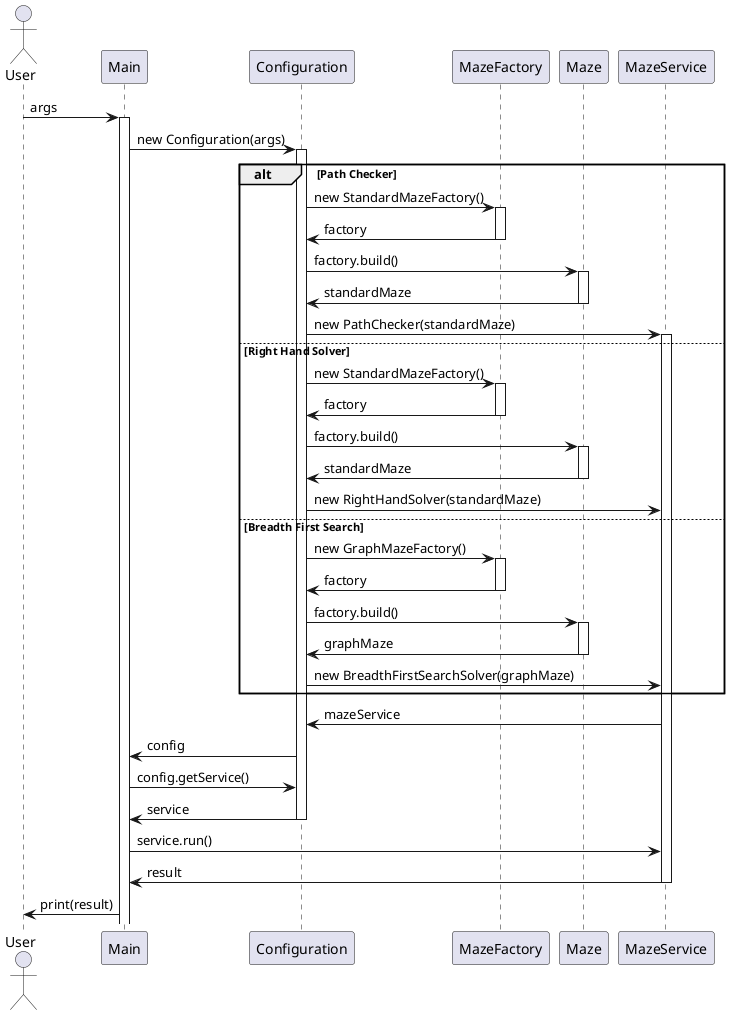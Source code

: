 @startuml High Level Sequence Diagram

actor User
participant Main
participant Configuration
participant MazeFactory
participant Maze
participant MazeService


User -> Main: args
activate Main
Main -> Configuration: new Configuration(args)
activate Configuration



alt Path Checker
    Configuration -> MazeFactory: new StandardMazeFactory()
    activate MazeFactory
    MazeFactory -> Configuration: factory
    deactivate MazeFactory
    Configuration -> Maze: factory.build()
    activate Maze
    Maze -> Configuration: standardMaze
    deactivate
    Configuration -> MazeService: new PathChecker(standardMaze)
    activate MazeService
else Right Hand Solver
    Configuration -> MazeFactory: new StandardMazeFactory()
    activate MazeFactory
    MazeFactory -> Configuration: factory
    deactivate MazeFactory
    Configuration -> Maze: factory.build()
    activate Maze
    Maze -> Configuration: standardMaze
    deactivate
    Configuration -> MazeService: new RightHandSolver(standardMaze)
else Breadth First Search
    Configuration -> MazeFactory: new GraphMazeFactory()
    activate MazeFactory
    MazeFactory -> Configuration: factory
    deactivate MazeFactory
    Configuration -> Maze: factory.build()
    activate Maze
    Maze -> Configuration: graphMaze
    deactivate
    Configuration -> MazeService: new BreadthFirstSearchSolver(graphMaze)
end

MazeService -> Configuration: mazeService

Configuration -> Main: config
Main -> Configuration: config.getService()
Configuration -> Main: service
deactivate Configuration
Main -> MazeService: service.run()

MazeService -> Main: result
deactivate MazeService
Main -> User: print(result)


@enduml
